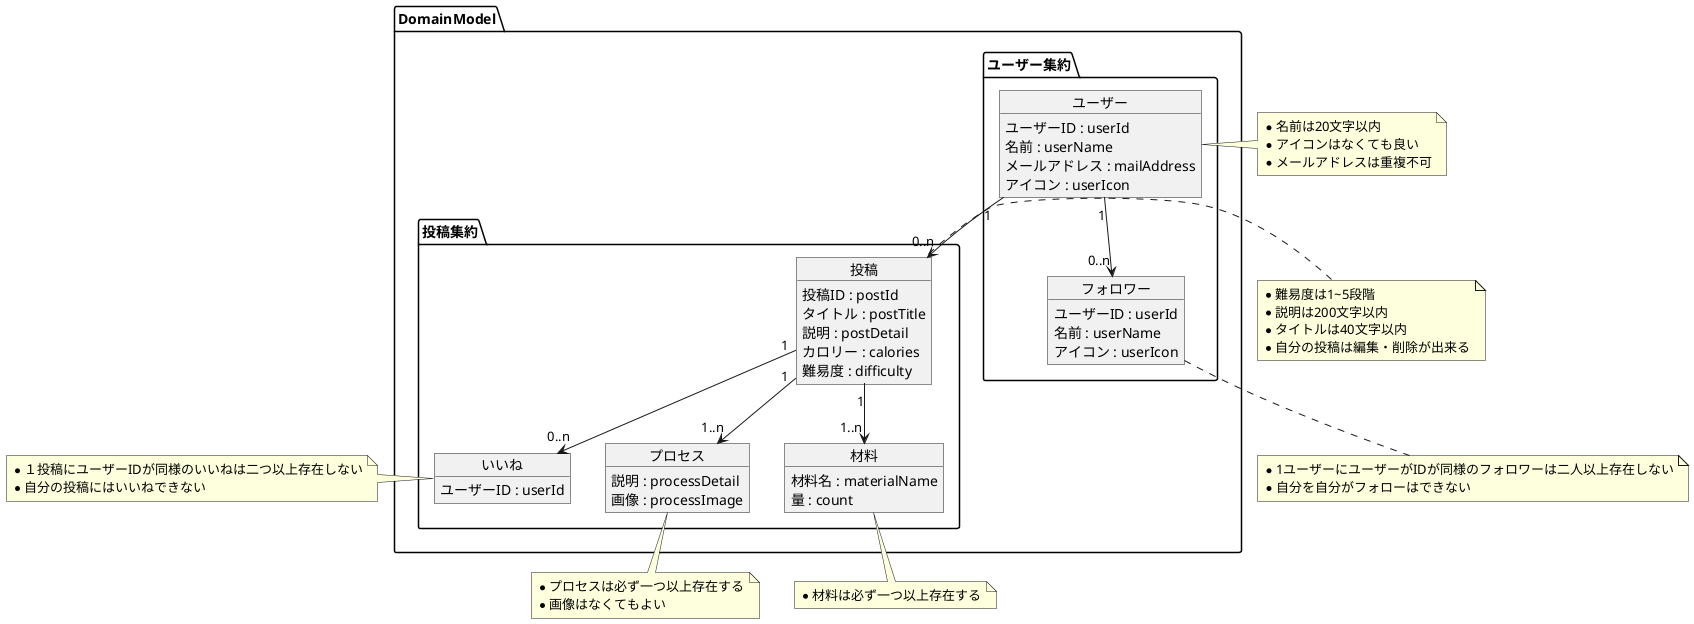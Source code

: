 @startuml
	package DomainModel {
		package ユーザー集約 {
			object ユーザー {
				ユーザーID : userId
				名前 : userName
				メールアドレス : mailAddress
				アイコン : userIcon
			}
			object フォロワー {
				ユーザーID : userId
				名前 : userName
				アイコン : userIcon
			}
		}

		package 投稿集約 {
			object 投稿 {
				投稿ID : postId
				タイトル : postTitle
				説明 : postDetail
				カロリー : calories
				難易度 : difficulty
			}
			object いいね {
				ユーザーID : userId
			}
			object プロセス {
				説明 : processDetail
				画像 : processImage
			}
			object 材料 {
				材料名 : materialName
				量 : count
			}
		}
	}

	note left of いいね
		* １投稿にユーザーIDが同様のいいねは二つ以上存在しない
		* 自分の投稿にはいいねできない
	end note

	note left of 投稿
		* 難易度は1~5段階
		* 説明は200文字以内
		* タイトルは40文字以内
		* 自分の投稿は編集・削除が出来る
	end note

	note bottom of フォロワー
		* 1ユーザーにユーザーがIDが同様のフォロワーは二人以上存在しない
		* 自分を自分がフォローはできない
	end note

	note right of ユーザー
		* 名前は20文字以内
		* アイコンはなくても良い
		* メールアドレスは重複不可
	end note

	note bottom of プロセス
		* プロセスは必ず一つ以上存在する
		* 画像はなくてもよい
	end note

	note bottom of 材料
		* 材料は必ず一つ以上存在する
	end note

	ユーザー "1" --> "0..n" フォロワー
	ユーザー "1" --> "0..n" 投稿
	投稿 "1" --> "0..n" いいね
	投稿 "1" --> "1..n" 材料
	投稿 "1" --> "1..n" プロセス
@enduml